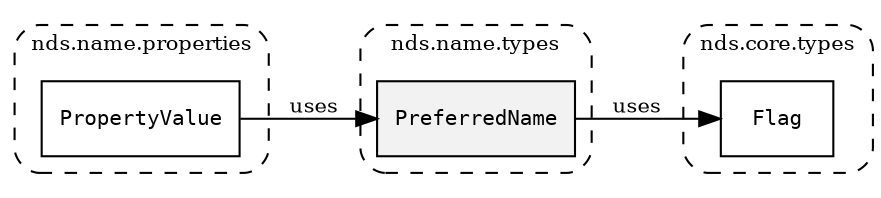 /**
 * This dot file creates symbol collaboration diagram for PreferredName.
 */
digraph ZSERIO
{
    node [shape=box, fontsize=10];
    rankdir="LR";
    fontsize=10;
    tooltip="PreferredName collaboration diagram";

    subgraph "cluster_nds.name.types"
    {
        style="dashed, rounded";
        label="nds.name.types";
        tooltip="Package nds.name.types";
        href="../../../content/packages/nds.name.types.html#Package-nds-name-types";
        target="_parent";

        "PreferredName" [style="filled", fillcolor="#0000000D", target="_parent", label=<<font face="monospace"><table align="center" border="0" cellspacing="0" cellpadding="0"><tr><td href="../../../content/packages/nds.name.types.html#Subtype-PreferredName" title="Subtype defined in nds.name.types">PreferredName</td></tr></table></font>>];
    }

    subgraph "cluster_nds.core.types"
    {
        style="dashed, rounded";
        label="nds.core.types";
        tooltip="Package nds.core.types";
        href="../../../content/packages/nds.core.types.html#Package-nds-core-types";
        target="_parent";

        "Flag" [target="_parent", label=<<font face="monospace"><table align="center" border="0" cellspacing="0" cellpadding="0"><tr><td href="../../../content/packages/nds.core.types.html#Structure-Flag" title="Structure defined in nds.core.types">Flag</td></tr></table></font>>];
    }

    subgraph "cluster_nds.name.properties"
    {
        style="dashed, rounded";
        label="nds.name.properties";
        tooltip="Package nds.name.properties";
        href="../../../content/packages/nds.name.properties.html#Package-nds-name-properties";
        target="_parent";

        "PropertyValue" [target="_parent", label=<<font face="monospace"><table align="center" border="0" cellspacing="0" cellpadding="0"><tr><td href="../../../content/packages/nds.name.properties.html#Choice-PropertyValue" title="Choice defined in nds.name.properties">PropertyValue</td></tr></table></font>>];
    }

    "PreferredName" -> "Flag" [label="uses", fontsize=10];
    "PropertyValue" -> "PreferredName" [label="uses", fontsize=10];
}
